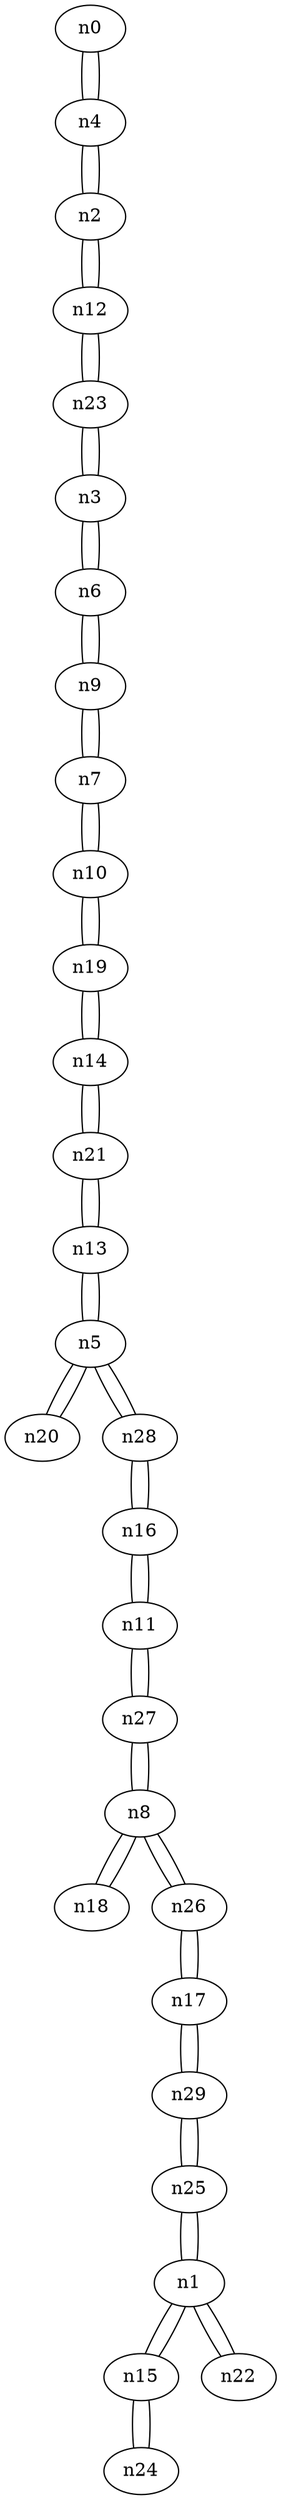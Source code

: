graph {
n0;
n1;
n2;
n3;
n4;
n5;
n6;
n7;
n8;
n9;
n10;
n11;
n12;
n13;
n14;
n15;
n16;
n17;
n18;
n19;
n20;
n21;
n22;
n23;
n24;
n25;
n26;
n27;
n28;
n29;
n0 -- n4;
n1 -- n22;
n1 -- n15;
n1 -- n25;
n2 -- n4;
n2 -- n12;
n3 -- n6;
n3 -- n23;
n4 -- n2;
n4 -- n0;
n5 -- n13;
n5 -- n20;
n5 -- n28;
n6 -- n9;
n6 -- n3;
n7 -- n10;
n7 -- n9;
n8 -- n27;
n8 -- n18;
n8 -- n26;
n9 -- n7;
n9 -- n6;
n10 -- n7;
n10 -- n19;
n11 -- n27;
n11 -- n16;
n12 -- n2;
n12 -- n23;
n13 -- n21;
n13 -- n5;
n14 -- n21;
n14 -- n19;
n15 -- n24;
n15 -- n1;
n16 -- n28;
n16 -- n11;
n17 -- n29;
n17 -- n26;
n18 -- n8;
n19 -- n14;
n19 -- n10;
n20 -- n5;
n21 -- n14;
n21 -- n13;
n22 -- n1;
n23 -- n12;
n23 -- n3;
n24 -- n15;
n25 -- n29;
n25 -- n1;
n26 -- n17;
n26 -- n8;
n27 -- n11;
n27 -- n8;
n28 -- n5;
n28 -- n16;
n29 -- n17;
n29 -- n25;
}
